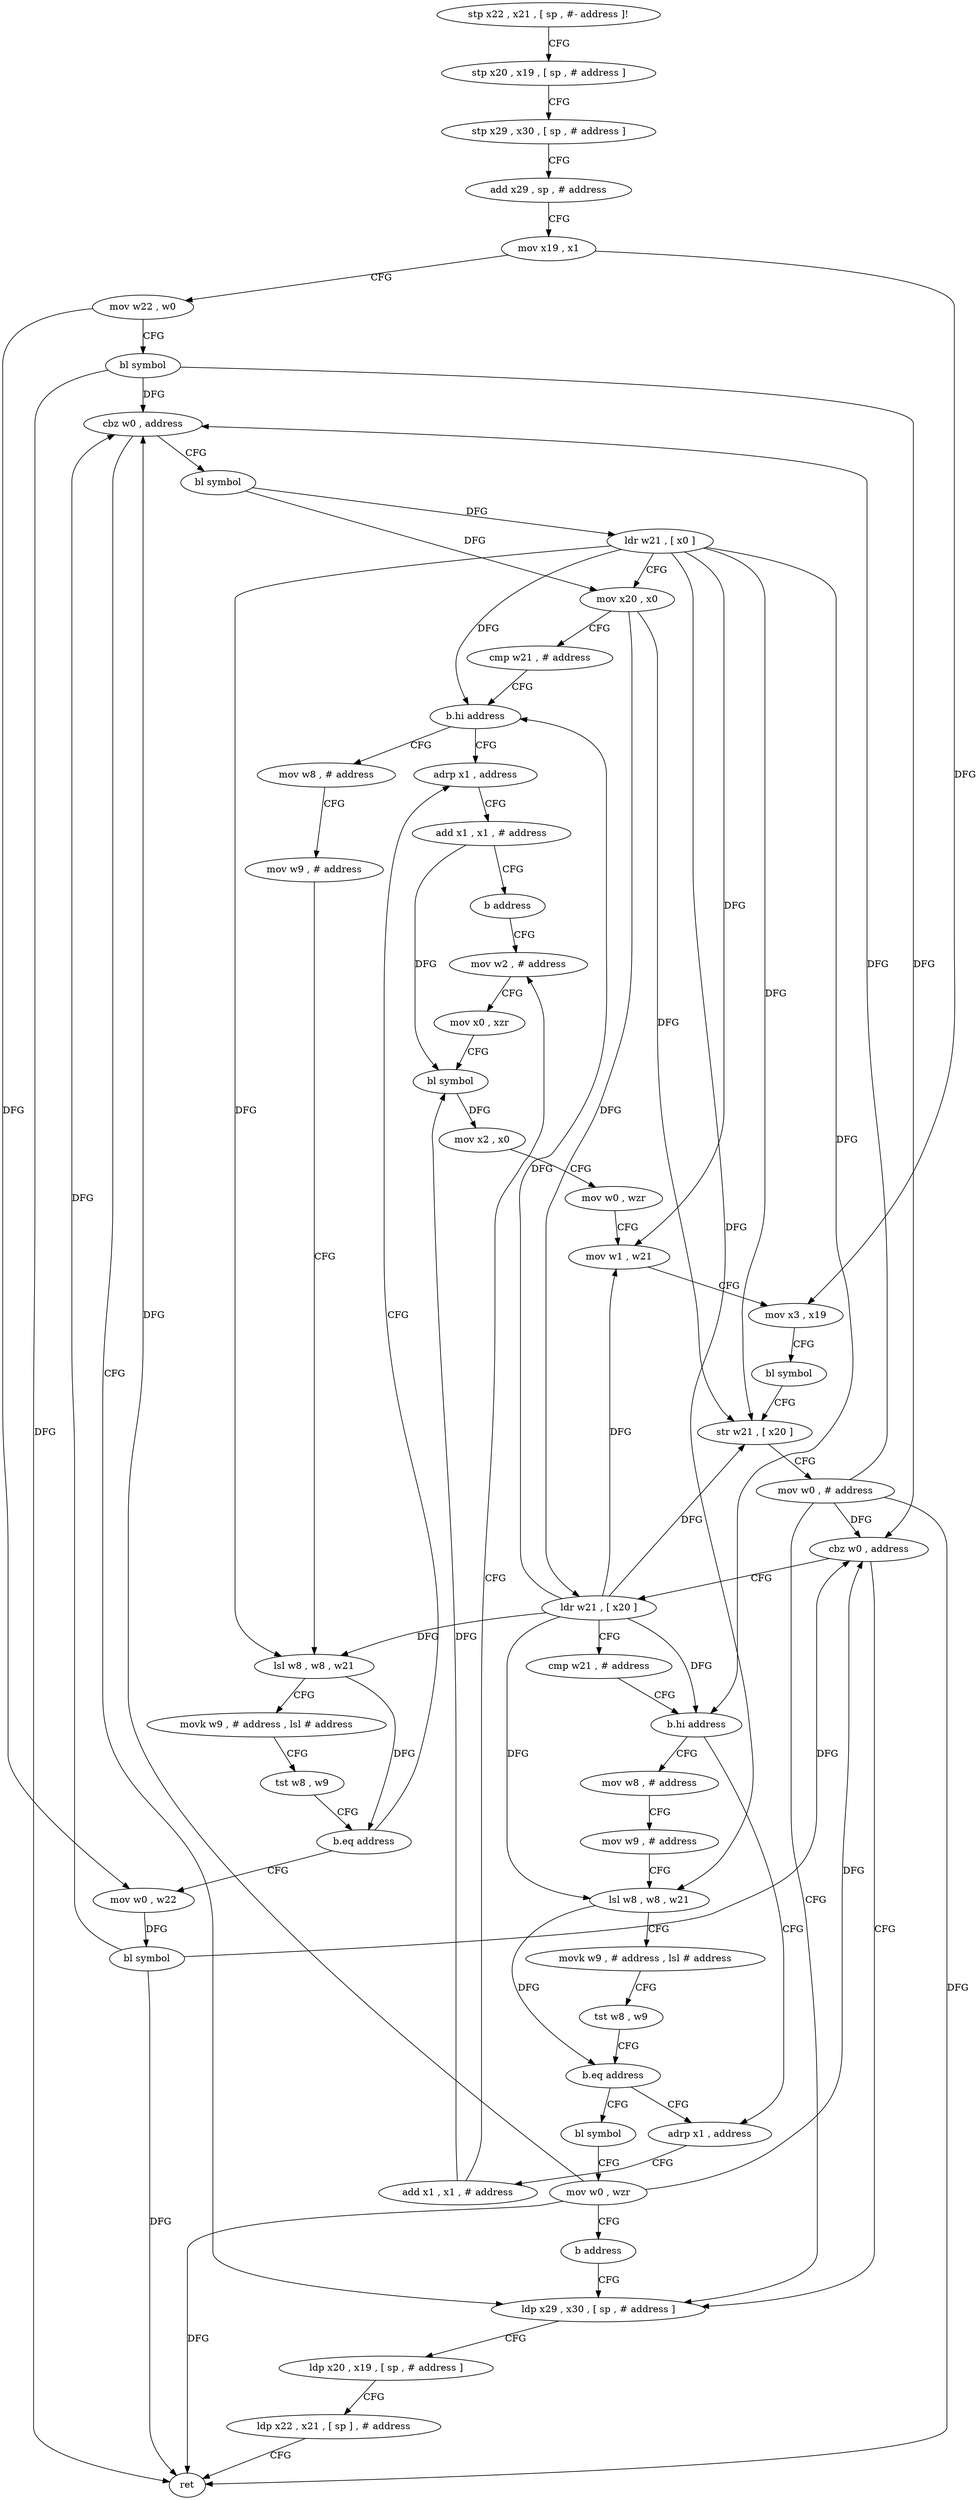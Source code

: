 digraph "func" {
"4207820" [label = "stp x22 , x21 , [ sp , #- address ]!" ]
"4207824" [label = "stp x20 , x19 , [ sp , # address ]" ]
"4207828" [label = "stp x29 , x30 , [ sp , # address ]" ]
"4207832" [label = "add x29 , sp , # address" ]
"4207836" [label = "mov x19 , x1" ]
"4207840" [label = "mov w22 , w0" ]
"4207844" [label = "bl symbol" ]
"4207848" [label = "cbz w0 , address" ]
"4208016" [label = "ldp x29 , x30 , [ sp , # address ]" ]
"4207852" [label = "bl symbol" ]
"4208020" [label = "ldp x20 , x19 , [ sp , # address ]" ]
"4208024" [label = "ldp x22 , x21 , [ sp ] , # address" ]
"4208028" [label = "ret" ]
"4207856" [label = "ldr w21 , [ x0 ]" ]
"4207860" [label = "mov x20 , x0" ]
"4207864" [label = "cmp w21 , # address" ]
"4207868" [label = "b.hi address" ]
"4207956" [label = "adrp x1 , address" ]
"4207872" [label = "mov w8 , # address" ]
"4207960" [label = "add x1 , x1 , # address" ]
"4207964" [label = "b address" ]
"4207976" [label = "mov w2 , # address" ]
"4207876" [label = "mov w9 , # address" ]
"4207880" [label = "lsl w8 , w8 , w21" ]
"4207884" [label = "movk w9 , # address , lsl # address" ]
"4207888" [label = "tst w8 , w9" ]
"4207892" [label = "b.eq address" ]
"4207896" [label = "mov w0 , w22" ]
"4207980" [label = "mov x0 , xzr" ]
"4207984" [label = "bl symbol" ]
"4207988" [label = "mov x2 , x0" ]
"4207992" [label = "mov w0 , wzr" ]
"4207996" [label = "mov w1 , w21" ]
"4208000" [label = "mov x3 , x19" ]
"4208004" [label = "bl symbol" ]
"4208008" [label = "str w21 , [ x20 ]" ]
"4208012" [label = "mov w0 , # address" ]
"4207900" [label = "bl symbol" ]
"4207904" [label = "cbz w0 , address" ]
"4207908" [label = "ldr w21 , [ x20 ]" ]
"4207912" [label = "cmp w21 , # address" ]
"4207916" [label = "b.hi address" ]
"4207968" [label = "adrp x1 , address" ]
"4207920" [label = "mov w8 , # address" ]
"4207972" [label = "add x1 , x1 , # address" ]
"4207924" [label = "mov w9 , # address" ]
"4207928" [label = "lsl w8 , w8 , w21" ]
"4207932" [label = "movk w9 , # address , lsl # address" ]
"4207936" [label = "tst w8 , w9" ]
"4207940" [label = "b.eq address" ]
"4207944" [label = "bl symbol" ]
"4207948" [label = "mov w0 , wzr" ]
"4207952" [label = "b address" ]
"4207820" -> "4207824" [ label = "CFG" ]
"4207824" -> "4207828" [ label = "CFG" ]
"4207828" -> "4207832" [ label = "CFG" ]
"4207832" -> "4207836" [ label = "CFG" ]
"4207836" -> "4207840" [ label = "CFG" ]
"4207836" -> "4208000" [ label = "DFG" ]
"4207840" -> "4207844" [ label = "CFG" ]
"4207840" -> "4207896" [ label = "DFG" ]
"4207844" -> "4207848" [ label = "DFG" ]
"4207844" -> "4208028" [ label = "DFG" ]
"4207844" -> "4207904" [ label = "DFG" ]
"4207848" -> "4208016" [ label = "CFG" ]
"4207848" -> "4207852" [ label = "CFG" ]
"4208016" -> "4208020" [ label = "CFG" ]
"4207852" -> "4207856" [ label = "DFG" ]
"4207852" -> "4207860" [ label = "DFG" ]
"4208020" -> "4208024" [ label = "CFG" ]
"4208024" -> "4208028" [ label = "CFG" ]
"4207856" -> "4207860" [ label = "CFG" ]
"4207856" -> "4207868" [ label = "DFG" ]
"4207856" -> "4207880" [ label = "DFG" ]
"4207856" -> "4207996" [ label = "DFG" ]
"4207856" -> "4208008" [ label = "DFG" ]
"4207856" -> "4207916" [ label = "DFG" ]
"4207856" -> "4207928" [ label = "DFG" ]
"4207860" -> "4207864" [ label = "CFG" ]
"4207860" -> "4208008" [ label = "DFG" ]
"4207860" -> "4207908" [ label = "DFG" ]
"4207864" -> "4207868" [ label = "CFG" ]
"4207868" -> "4207956" [ label = "CFG" ]
"4207868" -> "4207872" [ label = "CFG" ]
"4207956" -> "4207960" [ label = "CFG" ]
"4207872" -> "4207876" [ label = "CFG" ]
"4207960" -> "4207964" [ label = "CFG" ]
"4207960" -> "4207984" [ label = "DFG" ]
"4207964" -> "4207976" [ label = "CFG" ]
"4207976" -> "4207980" [ label = "CFG" ]
"4207876" -> "4207880" [ label = "CFG" ]
"4207880" -> "4207884" [ label = "CFG" ]
"4207880" -> "4207892" [ label = "DFG" ]
"4207884" -> "4207888" [ label = "CFG" ]
"4207888" -> "4207892" [ label = "CFG" ]
"4207892" -> "4207956" [ label = "CFG" ]
"4207892" -> "4207896" [ label = "CFG" ]
"4207896" -> "4207900" [ label = "DFG" ]
"4207980" -> "4207984" [ label = "CFG" ]
"4207984" -> "4207988" [ label = "DFG" ]
"4207988" -> "4207992" [ label = "CFG" ]
"4207992" -> "4207996" [ label = "CFG" ]
"4207996" -> "4208000" [ label = "CFG" ]
"4208000" -> "4208004" [ label = "CFG" ]
"4208004" -> "4208008" [ label = "CFG" ]
"4208008" -> "4208012" [ label = "CFG" ]
"4208012" -> "4208016" [ label = "CFG" ]
"4208012" -> "4207848" [ label = "DFG" ]
"4208012" -> "4208028" [ label = "DFG" ]
"4208012" -> "4207904" [ label = "DFG" ]
"4207900" -> "4207904" [ label = "DFG" ]
"4207900" -> "4207848" [ label = "DFG" ]
"4207900" -> "4208028" [ label = "DFG" ]
"4207904" -> "4208016" [ label = "CFG" ]
"4207904" -> "4207908" [ label = "CFG" ]
"4207908" -> "4207912" [ label = "CFG" ]
"4207908" -> "4207868" [ label = "DFG" ]
"4207908" -> "4207880" [ label = "DFG" ]
"4207908" -> "4207996" [ label = "DFG" ]
"4207908" -> "4208008" [ label = "DFG" ]
"4207908" -> "4207916" [ label = "DFG" ]
"4207908" -> "4207928" [ label = "DFG" ]
"4207912" -> "4207916" [ label = "CFG" ]
"4207916" -> "4207968" [ label = "CFG" ]
"4207916" -> "4207920" [ label = "CFG" ]
"4207968" -> "4207972" [ label = "CFG" ]
"4207920" -> "4207924" [ label = "CFG" ]
"4207972" -> "4207976" [ label = "CFG" ]
"4207972" -> "4207984" [ label = "DFG" ]
"4207924" -> "4207928" [ label = "CFG" ]
"4207928" -> "4207932" [ label = "CFG" ]
"4207928" -> "4207940" [ label = "DFG" ]
"4207932" -> "4207936" [ label = "CFG" ]
"4207936" -> "4207940" [ label = "CFG" ]
"4207940" -> "4207968" [ label = "CFG" ]
"4207940" -> "4207944" [ label = "CFG" ]
"4207944" -> "4207948" [ label = "CFG" ]
"4207948" -> "4207952" [ label = "CFG" ]
"4207948" -> "4207848" [ label = "DFG" ]
"4207948" -> "4207904" [ label = "DFG" ]
"4207948" -> "4208028" [ label = "DFG" ]
"4207952" -> "4208016" [ label = "CFG" ]
}
